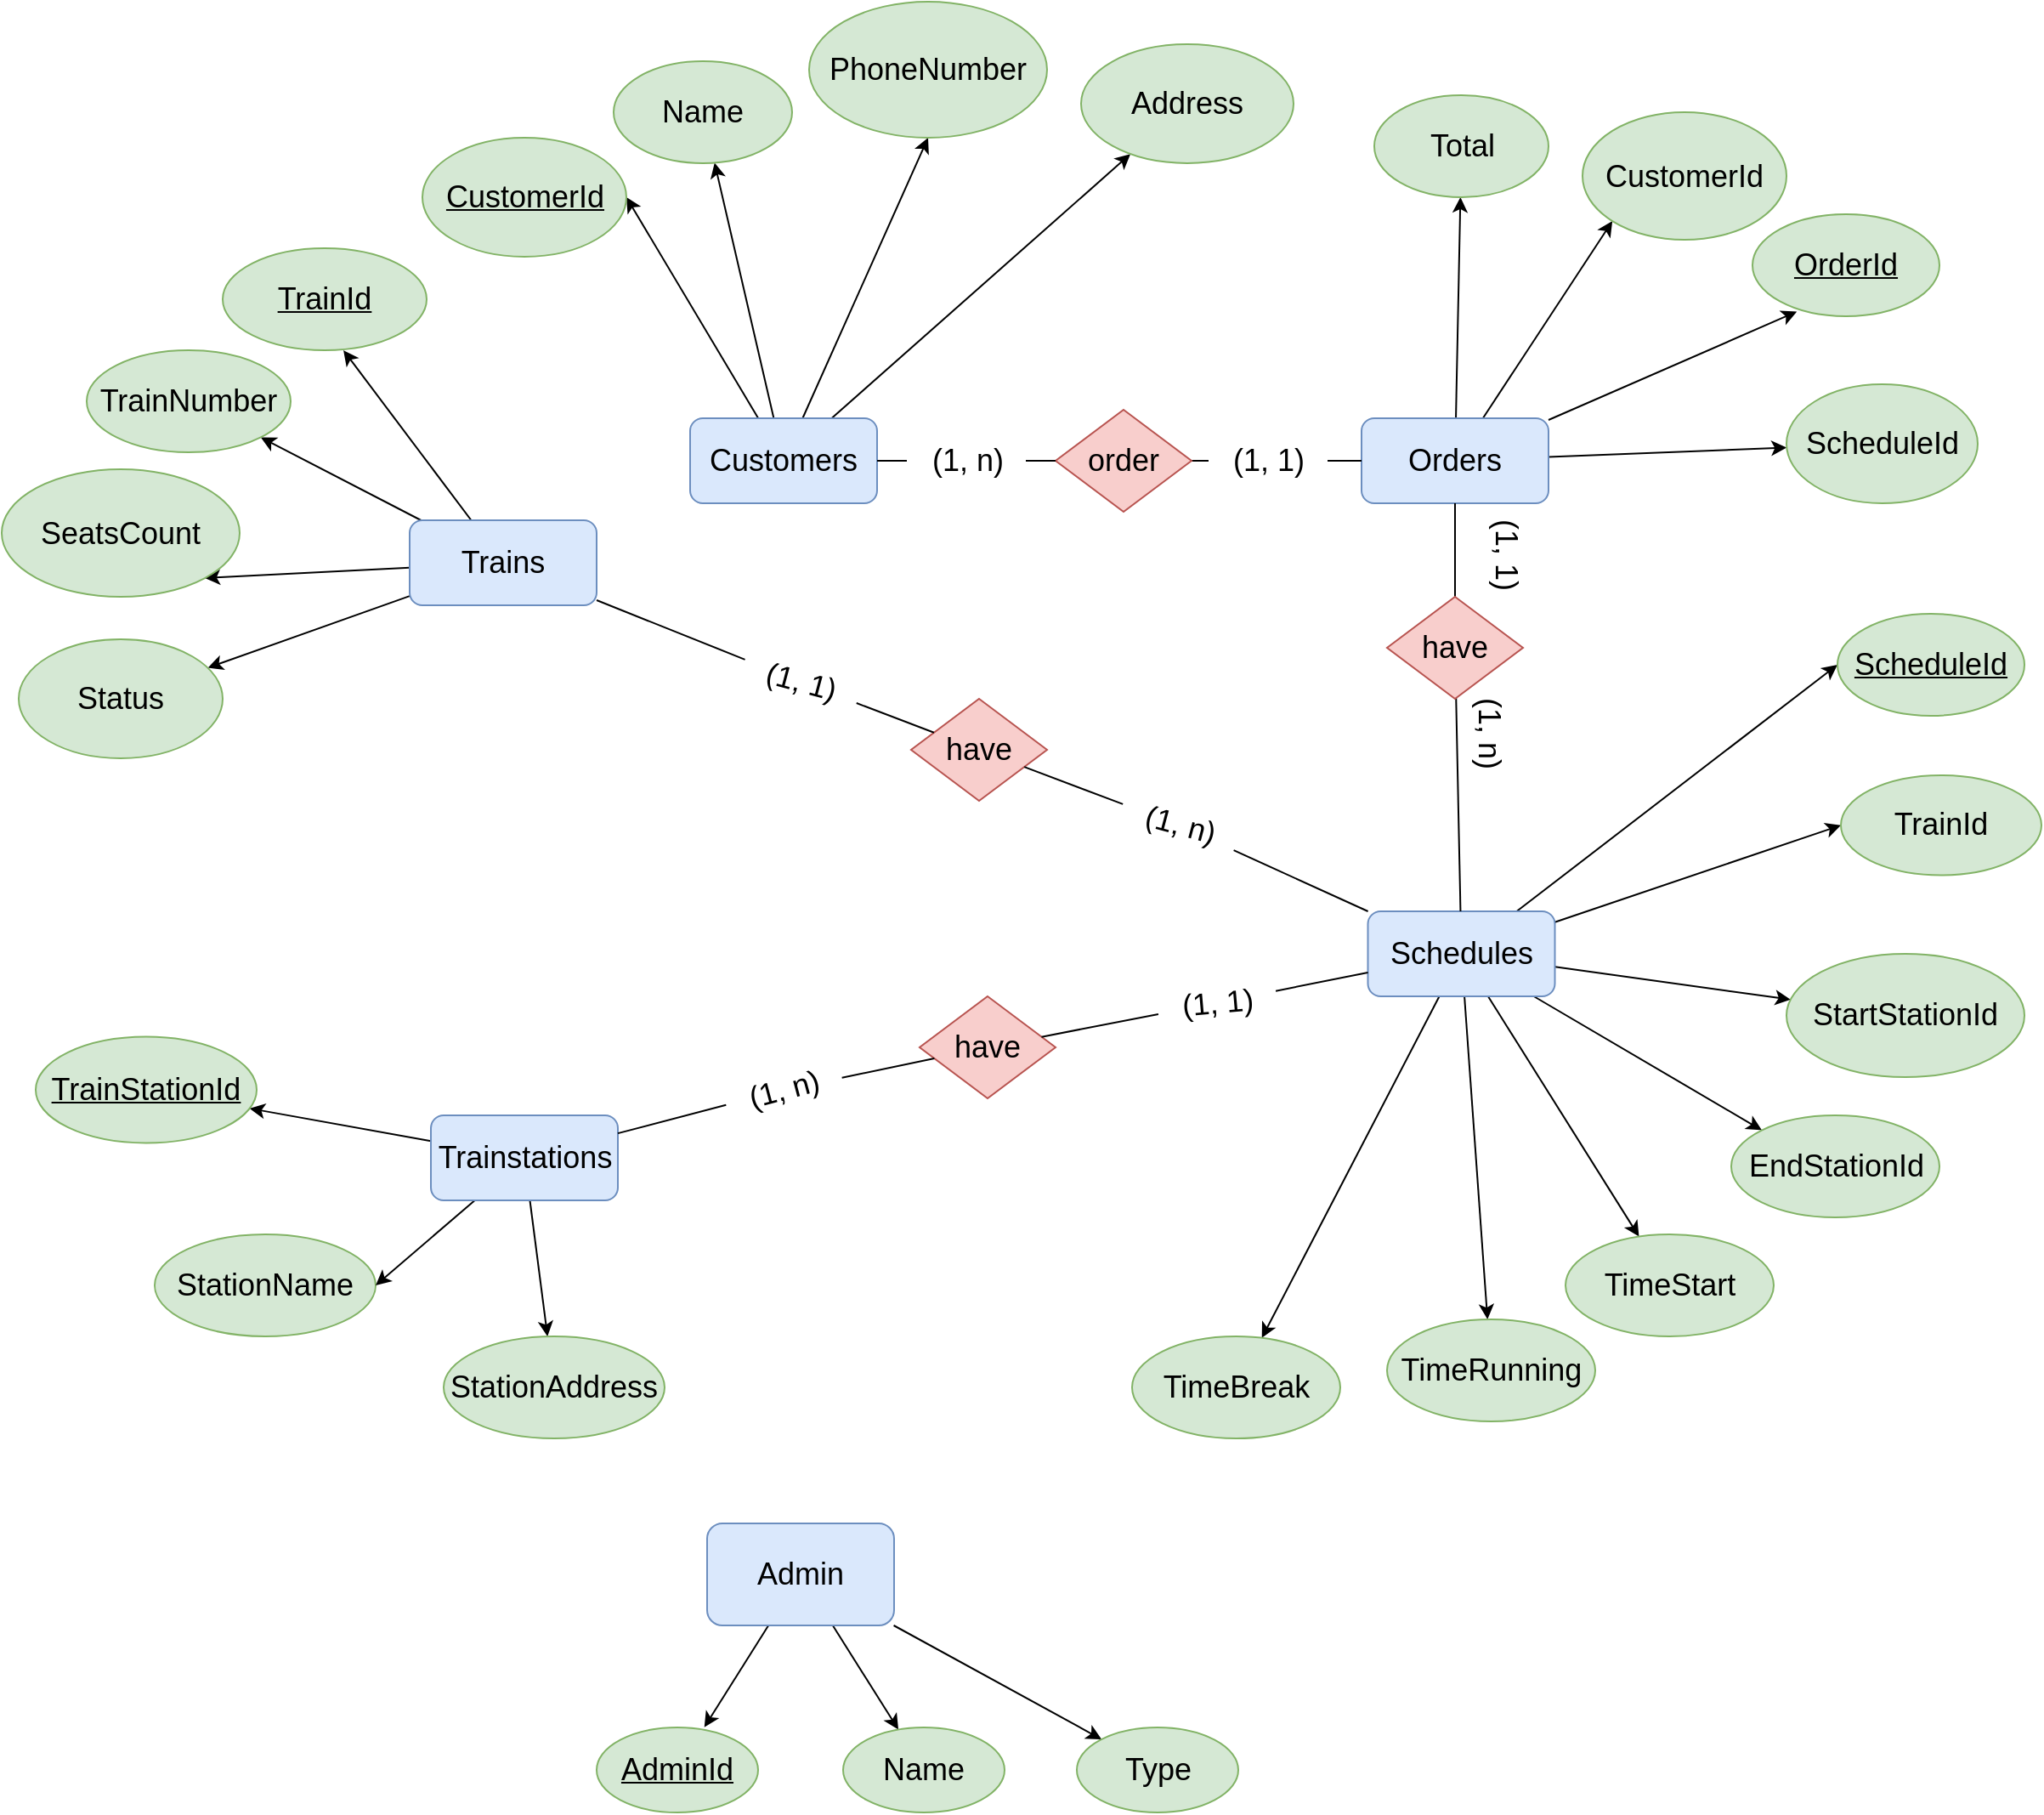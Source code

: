 <mxfile version="21.1.2" type="device" pages="2">
  <diagram id="XwWptWXLe8wIDdBPeyda" name="Mô hình dữ liệu mức khái niệm">
    <mxGraphModel dx="3677" dy="1133" grid="1" gridSize="10" guides="1" tooltips="1" connect="1" arrows="1" fold="1" page="1" pageScale="1" pageWidth="827" pageHeight="1169" math="0" shadow="0">
      <root>
        <mxCell id="0" />
        <mxCell id="1" parent="0" />
        <mxCell id="nHfgfrFKaURHTeLKIvPK-83" style="rounded=0;orthogonalLoop=1;jettySize=auto;html=1;entryX=0;entryY=0.5;entryDx=0;entryDy=0;fontSize=18;" parent="1" source="nHfgfrFKaURHTeLKIvPK-23" target="nHfgfrFKaURHTeLKIvPK-25" edge="1">
          <mxGeometry relative="1" as="geometry" />
        </mxCell>
        <mxCell id="nHfgfrFKaURHTeLKIvPK-84" style="rounded=0;orthogonalLoop=1;jettySize=auto;html=1;entryX=0;entryY=0.5;entryDx=0;entryDy=0;fontSize=18;" parent="1" source="nHfgfrFKaURHTeLKIvPK-23" target="nHfgfrFKaURHTeLKIvPK-73" edge="1">
          <mxGeometry relative="1" as="geometry" />
        </mxCell>
        <mxCell id="1bLk6arYMfrNtA4qiUJK-17" style="rounded=0;orthogonalLoop=1;jettySize=auto;html=1;" parent="1" source="nHfgfrFKaURHTeLKIvPK-23" target="1bLk6arYMfrNtA4qiUJK-9" edge="1">
          <mxGeometry relative="1" as="geometry" />
        </mxCell>
        <mxCell id="1bLk6arYMfrNtA4qiUJK-18" style="rounded=0;orthogonalLoop=1;jettySize=auto;html=1;entryX=0;entryY=0;entryDx=0;entryDy=0;" parent="1" source="nHfgfrFKaURHTeLKIvPK-23" target="1bLk6arYMfrNtA4qiUJK-10" edge="1">
          <mxGeometry relative="1" as="geometry" />
        </mxCell>
        <mxCell id="1bLk6arYMfrNtA4qiUJK-19" style="rounded=0;orthogonalLoop=1;jettySize=auto;html=1;" parent="1" source="nHfgfrFKaURHTeLKIvPK-23" target="1bLk6arYMfrNtA4qiUJK-12" edge="1">
          <mxGeometry relative="1" as="geometry" />
        </mxCell>
        <mxCell id="1bLk6arYMfrNtA4qiUJK-20" style="rounded=0;orthogonalLoop=1;jettySize=auto;html=1;" parent="1" source="nHfgfrFKaURHTeLKIvPK-23" target="1bLk6arYMfrNtA4qiUJK-13" edge="1">
          <mxGeometry relative="1" as="geometry" />
        </mxCell>
        <mxCell id="1bLk6arYMfrNtA4qiUJK-21" style="rounded=0;orthogonalLoop=1;jettySize=auto;html=1;" parent="1" source="nHfgfrFKaURHTeLKIvPK-23" target="1bLk6arYMfrNtA4qiUJK-14" edge="1">
          <mxGeometry relative="1" as="geometry" />
        </mxCell>
        <mxCell id="nHfgfrFKaURHTeLKIvPK-23" value="Schedules" style="rounded=1;whiteSpace=wrap;html=1;fontSize=18;fillColor=#dae8fc;strokeColor=#6c8ebf;" parent="1" vertex="1">
          <mxGeometry x="-786.25" y="560" width="110" height="50" as="geometry" />
        </mxCell>
        <mxCell id="nHfgfrFKaURHTeLKIvPK-25" value="ScheduleId" style="ellipse;whiteSpace=wrap;html=1;rounded=1;fontSize=18;fontStyle=4;fillColor=#d5e8d4;strokeColor=#82b366;" parent="1" vertex="1">
          <mxGeometry x="-510" y="385" width="110" height="60" as="geometry" />
        </mxCell>
        <mxCell id="nHfgfrFKaURHTeLKIvPK-60" style="rounded=0;orthogonalLoop=1;jettySize=auto;html=1;entryX=0.592;entryY=1;entryDx=0;entryDy=0;entryPerimeter=0;fontSize=18;" parent="1" source="nHfgfrFKaURHTeLKIvPK-33" target="nHfgfrFKaURHTeLKIvPK-35" edge="1">
          <mxGeometry relative="1" as="geometry" />
        </mxCell>
        <mxCell id="nHfgfrFKaURHTeLKIvPK-61" value="" style="rounded=0;orthogonalLoop=1;jettySize=auto;html=1;fontSize=18;" parent="1" source="nHfgfrFKaURHTeLKIvPK-33" target="nHfgfrFKaURHTeLKIvPK-37" edge="1">
          <mxGeometry relative="1" as="geometry" />
        </mxCell>
        <mxCell id="nHfgfrFKaURHTeLKIvPK-62" style="rounded=0;orthogonalLoop=1;jettySize=auto;html=1;entryX=1;entryY=1;entryDx=0;entryDy=0;fontSize=18;" parent="1" source="nHfgfrFKaURHTeLKIvPK-33" target="nHfgfrFKaURHTeLKIvPK-34" edge="1">
          <mxGeometry relative="1" as="geometry" />
        </mxCell>
        <mxCell id="nHfgfrFKaURHTeLKIvPK-63" style="rounded=0;orthogonalLoop=1;jettySize=auto;html=1;entryX=1;entryY=1;entryDx=0;entryDy=0;fontSize=18;" parent="1" source="nHfgfrFKaURHTeLKIvPK-33" target="nHfgfrFKaURHTeLKIvPK-36" edge="1">
          <mxGeometry relative="1" as="geometry" />
        </mxCell>
        <mxCell id="nHfgfrFKaURHTeLKIvPK-33" value="Trains" style="rounded=1;whiteSpace=wrap;html=1;fontSize=18;fillColor=#dae8fc;strokeColor=#6c8ebf;" parent="1" vertex="1">
          <mxGeometry x="-1350" y="330" width="110" height="50" as="geometry" />
        </mxCell>
        <mxCell id="nHfgfrFKaURHTeLKIvPK-34" value="TrainNumber" style="ellipse;whiteSpace=wrap;html=1;fontSize=18;fillColor=#d5e8d4;strokeColor=#82b366;" parent="1" vertex="1">
          <mxGeometry x="-1540" y="230" width="120" height="60" as="geometry" />
        </mxCell>
        <mxCell id="nHfgfrFKaURHTeLKIvPK-35" value="&lt;u style=&quot;font-size: 18px;&quot;&gt;TrainId&lt;/u&gt;" style="ellipse;whiteSpace=wrap;html=1;fontSize=18;fillColor=#d5e8d4;strokeColor=#82b366;" parent="1" vertex="1">
          <mxGeometry x="-1460" y="170" width="120" height="60" as="geometry" />
        </mxCell>
        <mxCell id="nHfgfrFKaURHTeLKIvPK-36" value="SeatsCount" style="ellipse;whiteSpace=wrap;html=1;fontSize=18;fillColor=#d5e8d4;strokeColor=#82b366;" parent="1" vertex="1">
          <mxGeometry x="-1590" y="300" width="140" height="75" as="geometry" />
        </mxCell>
        <mxCell id="nHfgfrFKaURHTeLKIvPK-37" value="Status" style="ellipse;whiteSpace=wrap;html=1;fontSize=18;fillColor=#d5e8d4;strokeColor=#82b366;" parent="1" vertex="1">
          <mxGeometry x="-1580" y="400" width="120" height="70" as="geometry" />
        </mxCell>
        <mxCell id="nHfgfrFKaURHTeLKIvPK-54" value="StationName" style="ellipse;whiteSpace=wrap;html=1;fontSize=18;fillColor=#d5e8d4;strokeColor=#82b366;" parent="1" vertex="1">
          <mxGeometry x="-1500" y="750" width="130" height="60" as="geometry" />
        </mxCell>
        <mxCell id="nHfgfrFKaURHTeLKIvPK-65" style="rounded=0;orthogonalLoop=1;jettySize=auto;html=1;fontSize=18;" parent="1" source="nHfgfrFKaURHTeLKIvPK-56" target="nHfgfrFKaURHTeLKIvPK-57" edge="1">
          <mxGeometry relative="1" as="geometry" />
        </mxCell>
        <mxCell id="nHfgfrFKaURHTeLKIvPK-66" style="rounded=0;orthogonalLoop=1;jettySize=auto;html=1;entryX=1;entryY=0.5;entryDx=0;entryDy=0;fontSize=18;" parent="1" source="nHfgfrFKaURHTeLKIvPK-56" target="nHfgfrFKaURHTeLKIvPK-54" edge="1">
          <mxGeometry relative="1" as="geometry" />
        </mxCell>
        <mxCell id="nHfgfrFKaURHTeLKIvPK-68" style="rounded=0;orthogonalLoop=1;jettySize=auto;html=1;fontSize=18;" parent="1" source="nHfgfrFKaURHTeLKIvPK-56" target="1bLk6arYMfrNtA4qiUJK-11" edge="1">
          <mxGeometry relative="1" as="geometry">
            <mxPoint x="-1342.5" y="903.75" as="targetPoint" />
          </mxGeometry>
        </mxCell>
        <mxCell id="nHfgfrFKaURHTeLKIvPK-56" value="Trainstations" style="rounded=1;whiteSpace=wrap;html=1;fontSize=18;fillColor=#dae8fc;strokeColor=#6c8ebf;" parent="1" vertex="1">
          <mxGeometry x="-1337.5" y="680" width="110" height="50" as="geometry" />
        </mxCell>
        <mxCell id="nHfgfrFKaURHTeLKIvPK-57" value="TrainStationId" style="ellipse;whiteSpace=wrap;html=1;fontStyle=4;fontSize=18;fillColor=#d5e8d4;strokeColor=#82b366;" parent="1" vertex="1">
          <mxGeometry x="-1570" y="633.75" width="130" height="62.5" as="geometry" />
        </mxCell>
        <mxCell id="nHfgfrFKaURHTeLKIvPK-92" style="rounded=0;orthogonalLoop=1;jettySize=auto;html=1;entryX=1;entryY=0.5;entryDx=0;entryDy=0;fontSize=18;" parent="1" source="nHfgfrFKaURHTeLKIvPK-70" target="nHfgfrFKaURHTeLKIvPK-88" edge="1">
          <mxGeometry relative="1" as="geometry" />
        </mxCell>
        <mxCell id="nHfgfrFKaURHTeLKIvPK-93" style="rounded=0;orthogonalLoop=1;jettySize=auto;html=1;fontSize=18;" parent="1" source="nHfgfrFKaURHTeLKIvPK-70" target="nHfgfrFKaURHTeLKIvPK-89" edge="1">
          <mxGeometry relative="1" as="geometry" />
        </mxCell>
        <mxCell id="nHfgfrFKaURHTeLKIvPK-94" style="rounded=0;orthogonalLoop=1;jettySize=auto;html=1;entryX=0.5;entryY=1;entryDx=0;entryDy=0;fontSize=18;" parent="1" source="nHfgfrFKaURHTeLKIvPK-70" target="nHfgfrFKaURHTeLKIvPK-90" edge="1">
          <mxGeometry relative="1" as="geometry" />
        </mxCell>
        <mxCell id="nHfgfrFKaURHTeLKIvPK-95" style="rounded=0;orthogonalLoop=1;jettySize=auto;html=1;fontSize=18;" parent="1" source="nHfgfrFKaURHTeLKIvPK-70" target="nHfgfrFKaURHTeLKIvPK-91" edge="1">
          <mxGeometry relative="1" as="geometry" />
        </mxCell>
        <mxCell id="nHfgfrFKaURHTeLKIvPK-70" value="Customers" style="rounded=1;whiteSpace=wrap;html=1;fontSize=18;fillColor=#dae8fc;strokeColor=#6c8ebf;" parent="1" vertex="1">
          <mxGeometry x="-1185" y="270" width="110" height="50" as="geometry" />
        </mxCell>
        <mxCell id="nHfgfrFKaURHTeLKIvPK-99" style="rounded=0;orthogonalLoop=1;jettySize=auto;html=1;fontSize=18;" parent="1" source="nHfgfrFKaURHTeLKIvPK-71" target="nHfgfrFKaURHTeLKIvPK-98" edge="1">
          <mxGeometry relative="1" as="geometry" />
        </mxCell>
        <mxCell id="nHfgfrFKaURHTeLKIvPK-100" style="rounded=0;orthogonalLoop=1;jettySize=auto;html=1;entryX=0;entryY=1;entryDx=0;entryDy=0;fontSize=18;" parent="1" source="nHfgfrFKaURHTeLKIvPK-71" target="nHfgfrFKaURHTeLKIvPK-97" edge="1">
          <mxGeometry relative="1" as="geometry" />
        </mxCell>
        <mxCell id="nHfgfrFKaURHTeLKIvPK-101" style="rounded=0;orthogonalLoop=1;jettySize=auto;html=1;entryX=0.237;entryY=0.955;entryDx=0;entryDy=0;entryPerimeter=0;fontSize=18;" parent="1" source="nHfgfrFKaURHTeLKIvPK-71" target="nHfgfrFKaURHTeLKIvPK-96" edge="1">
          <mxGeometry relative="1" as="geometry" />
        </mxCell>
        <mxCell id="nHfgfrFKaURHTeLKIvPK-150" style="rounded=0;orthogonalLoop=1;jettySize=auto;html=1;fontSize=18;" parent="1" source="nHfgfrFKaURHTeLKIvPK-71" target="nHfgfrFKaURHTeLKIvPK-149" edge="1">
          <mxGeometry relative="1" as="geometry" />
        </mxCell>
        <mxCell id="nHfgfrFKaURHTeLKIvPK-71" value="Orders" style="rounded=1;whiteSpace=wrap;html=1;fontSize=18;fillColor=#dae8fc;strokeColor=#6c8ebf;" parent="1" vertex="1">
          <mxGeometry x="-790" y="270" width="110" height="50" as="geometry" />
        </mxCell>
        <mxCell id="nHfgfrFKaURHTeLKIvPK-80" style="rounded=0;orthogonalLoop=1;jettySize=auto;html=1;entryX=0.667;entryY=-0.002;entryDx=0;entryDy=0;entryPerimeter=0;fontSize=18;" parent="1" source="nHfgfrFKaURHTeLKIvPK-72" target="nHfgfrFKaURHTeLKIvPK-76" edge="1">
          <mxGeometry relative="1" as="geometry" />
        </mxCell>
        <mxCell id="nHfgfrFKaURHTeLKIvPK-81" style="rounded=0;orthogonalLoop=1;jettySize=auto;html=1;fontSize=18;" parent="1" source="nHfgfrFKaURHTeLKIvPK-72" target="nHfgfrFKaURHTeLKIvPK-77" edge="1">
          <mxGeometry relative="1" as="geometry" />
        </mxCell>
        <mxCell id="nHfgfrFKaURHTeLKIvPK-153" style="rounded=0;orthogonalLoop=1;jettySize=auto;html=1;fontSize=18;" parent="1" source="nHfgfrFKaURHTeLKIvPK-72" target="nHfgfrFKaURHTeLKIvPK-78" edge="1">
          <mxGeometry relative="1" as="geometry" />
        </mxCell>
        <mxCell id="nHfgfrFKaURHTeLKIvPK-72" value="Admin" style="rounded=1;whiteSpace=wrap;html=1;fontSize=18;fillColor=#dae8fc;strokeColor=#6c8ebf;" parent="1" vertex="1">
          <mxGeometry x="-1175" y="920" width="110" height="60" as="geometry" />
        </mxCell>
        <mxCell id="nHfgfrFKaURHTeLKIvPK-73" value="TrainId" style="ellipse;whiteSpace=wrap;html=1;rounded=1;fontSize=18;fillColor=#d5e8d4;strokeColor=#82b366;" parent="1" vertex="1">
          <mxGeometry x="-508" y="480" width="118" height="58.75" as="geometry" />
        </mxCell>
        <mxCell id="nHfgfrFKaURHTeLKIvPK-76" value="&lt;u style=&quot;font-size: 18px;&quot;&gt;AdminId&lt;/u&gt;" style="ellipse;whiteSpace=wrap;html=1;rounded=1;fontSize=18;fillColor=#d5e8d4;strokeColor=#82b366;" parent="1" vertex="1">
          <mxGeometry x="-1240" y="1040" width="95" height="50" as="geometry" />
        </mxCell>
        <mxCell id="nHfgfrFKaURHTeLKIvPK-77" value="Name" style="ellipse;whiteSpace=wrap;html=1;rounded=1;fontSize=18;fillColor=#d5e8d4;strokeColor=#82b366;" parent="1" vertex="1">
          <mxGeometry x="-1095" y="1040" width="95" height="50" as="geometry" />
        </mxCell>
        <mxCell id="nHfgfrFKaURHTeLKIvPK-78" value="Type" style="ellipse;whiteSpace=wrap;html=1;rounded=1;fontSize=18;fillColor=#d5e8d4;strokeColor=#82b366;" parent="1" vertex="1">
          <mxGeometry x="-957.5" y="1040" width="95" height="50" as="geometry" />
        </mxCell>
        <mxCell id="nHfgfrFKaURHTeLKIvPK-88" value="&lt;u style=&quot;font-size: 18px;&quot;&gt;CustomerId&lt;/u&gt;" style="ellipse;whiteSpace=wrap;html=1;fontSize=18;fillColor=#d5e8d4;strokeColor=#82b366;" parent="1" vertex="1">
          <mxGeometry x="-1342.5" y="105" width="120" height="70" as="geometry" />
        </mxCell>
        <mxCell id="nHfgfrFKaURHTeLKIvPK-89" value="Name" style="ellipse;whiteSpace=wrap;html=1;rounded=1;fontSize=18;fillColor=#d5e8d4;strokeColor=#82b366;" parent="1" vertex="1">
          <mxGeometry x="-1230" y="60" width="105" height="60" as="geometry" />
        </mxCell>
        <mxCell id="nHfgfrFKaURHTeLKIvPK-90" value="PhoneNumber" style="ellipse;whiteSpace=wrap;html=1;rounded=1;fontSize=18;fillColor=#d5e8d4;strokeColor=#82b366;" parent="1" vertex="1">
          <mxGeometry x="-1115" y="25" width="140" height="80" as="geometry" />
        </mxCell>
        <mxCell id="nHfgfrFKaURHTeLKIvPK-91" value="Address" style="ellipse;whiteSpace=wrap;html=1;rounded=1;fontSize=18;fillColor=#d5e8d4;strokeColor=#82b366;" parent="1" vertex="1">
          <mxGeometry x="-955" y="50" width="125" height="70" as="geometry" />
        </mxCell>
        <mxCell id="nHfgfrFKaURHTeLKIvPK-96" value="&lt;u&gt;OrderId&lt;/u&gt;" style="ellipse;whiteSpace=wrap;html=1;fontSize=18;fillColor=#d5e8d4;strokeColor=#82b366;" parent="1" vertex="1">
          <mxGeometry x="-560" y="150" width="110" height="60" as="geometry" />
        </mxCell>
        <mxCell id="nHfgfrFKaURHTeLKIvPK-97" value="CustomerId" style="ellipse;whiteSpace=wrap;html=1;rounded=1;fontSize=18;fillColor=#d5e8d4;strokeColor=#82b366;" parent="1" vertex="1">
          <mxGeometry x="-660" y="90" width="120" height="75" as="geometry" />
        </mxCell>
        <mxCell id="nHfgfrFKaURHTeLKIvPK-98" value="Total" style="ellipse;whiteSpace=wrap;html=1;rounded=1;fontSize=18;fillColor=#d5e8d4;strokeColor=#82b366;" parent="1" vertex="1">
          <mxGeometry x="-782.5" y="80" width="102.5" height="60" as="geometry" />
        </mxCell>
        <mxCell id="nHfgfrFKaURHTeLKIvPK-120" value="have" style="rhombus;whiteSpace=wrap;html=1;fontSize=18;fillColor=#f8cecc;strokeColor=#b85450;" parent="1" vertex="1">
          <mxGeometry x="-1055" y="435" width="80" height="60" as="geometry" />
        </mxCell>
        <mxCell id="nHfgfrFKaURHTeLKIvPK-121" value="" style="endArrow=none;html=1;rounded=0;fontSize=18;" parent="1" source="nHfgfrFKaURHTeLKIvPK-132" target="nHfgfrFKaURHTeLKIvPK-33" edge="1">
          <mxGeometry width="50" height="50" relative="1" as="geometry">
            <mxPoint x="-1200" y="480" as="sourcePoint" />
            <mxPoint x="-1150" y="430" as="targetPoint" />
          </mxGeometry>
        </mxCell>
        <mxCell id="nHfgfrFKaURHTeLKIvPK-123" value="" style="endArrow=none;html=1;rounded=0;fontSize=18;" parent="1" source="nHfgfrFKaURHTeLKIvPK-135" target="nHfgfrFKaURHTeLKIvPK-120" edge="1">
          <mxGeometry width="50" height="50" relative="1" as="geometry">
            <mxPoint x="-855" y="470" as="sourcePoint" />
            <mxPoint x="-1010" y="441" as="targetPoint" />
          </mxGeometry>
        </mxCell>
        <mxCell id="nHfgfrFKaURHTeLKIvPK-124" value="have" style="rhombus;whiteSpace=wrap;html=1;fontSize=18;fillColor=#f8cecc;strokeColor=#b85450;" parent="1" vertex="1">
          <mxGeometry x="-1050" y="610" width="80" height="60" as="geometry" />
        </mxCell>
        <mxCell id="nHfgfrFKaURHTeLKIvPK-125" value="" style="endArrow=none;html=1;rounded=0;fontSize=18;" parent="1" source="nHfgfrFKaURHTeLKIvPK-134" target="nHfgfrFKaURHTeLKIvPK-56" edge="1">
          <mxGeometry width="50" height="50" relative="1" as="geometry">
            <mxPoint x="-1024" y="689" as="sourcePoint" />
            <mxPoint x="-1181" y="650" as="targetPoint" />
          </mxGeometry>
        </mxCell>
        <mxCell id="nHfgfrFKaURHTeLKIvPK-126" value="" style="endArrow=none;html=1;rounded=0;fontSize=18;" parent="1" source="nHfgfrFKaURHTeLKIvPK-136" target="nHfgfrFKaURHTeLKIvPK-23" edge="1">
          <mxGeometry width="50" height="50" relative="1" as="geometry">
            <mxPoint x="-1033" y="468" as="sourcePoint" />
            <mxPoint x="-1190" y="429" as="targetPoint" />
          </mxGeometry>
        </mxCell>
        <mxCell id="nHfgfrFKaURHTeLKIvPK-137" value="" style="endArrow=none;html=1;rounded=0;fontSize=18;" parent="1" source="nHfgfrFKaURHTeLKIvPK-124" target="nHfgfrFKaURHTeLKIvPK-136" edge="1">
          <mxGeometry width="50" height="50" relative="1" as="geometry">
            <mxPoint x="-995" y="580" as="sourcePoint" />
            <mxPoint x="-790" y="528" as="targetPoint" />
          </mxGeometry>
        </mxCell>
        <mxCell id="nHfgfrFKaURHTeLKIvPK-136" value="(1, 1)" style="text;html=1;resizable=0;autosize=1;align=center;verticalAlign=middle;points=[];fillColor=none;strokeColor=none;rounded=0;fontSize=18;rotation=-5;" parent="1" vertex="1">
          <mxGeometry x="-910" y="593.75" width="70" height="40" as="geometry" />
        </mxCell>
        <mxCell id="nHfgfrFKaURHTeLKIvPK-138" value="" style="endArrow=none;html=1;rounded=0;fontSize=18;" parent="1" source="nHfgfrFKaURHTeLKIvPK-23" target="nHfgfrFKaURHTeLKIvPK-135" edge="1">
          <mxGeometry width="50" height="50" relative="1" as="geometry">
            <mxPoint x="-790" y="503" as="sourcePoint" />
            <mxPoint x="-991" y="461" as="targetPoint" />
          </mxGeometry>
        </mxCell>
        <mxCell id="nHfgfrFKaURHTeLKIvPK-135" value="(1, n)" style="text;html=1;resizable=0;autosize=1;align=center;verticalAlign=middle;points=[];fillColor=none;strokeColor=none;rounded=0;fontSize=18;rotation=15;" parent="1" vertex="1">
          <mxGeometry x="-932.5" y="489.38" width="70" height="40" as="geometry" />
        </mxCell>
        <mxCell id="nHfgfrFKaURHTeLKIvPK-139" value="" style="endArrow=none;html=1;rounded=0;fontSize=18;" parent="1" source="nHfgfrFKaURHTeLKIvPK-120" target="nHfgfrFKaURHTeLKIvPK-132" edge="1">
          <mxGeometry width="50" height="50" relative="1" as="geometry">
            <mxPoint x="-1053" y="448" as="sourcePoint" />
            <mxPoint x="-1210" y="409" as="targetPoint" />
          </mxGeometry>
        </mxCell>
        <mxCell id="nHfgfrFKaURHTeLKIvPK-132" value="(1, 1)" style="text;html=1;resizable=0;autosize=1;align=center;verticalAlign=middle;points=[];fillColor=none;strokeColor=none;rounded=0;fontSize=18;rotation=15;" parent="1" vertex="1">
          <mxGeometry x="-1155" y="405" width="70" height="40" as="geometry" />
        </mxCell>
        <mxCell id="nHfgfrFKaURHTeLKIvPK-140" value="" style="endArrow=none;html=1;rounded=0;fontSize=18;" parent="1" source="nHfgfrFKaURHTeLKIvPK-124" target="nHfgfrFKaURHTeLKIvPK-134" edge="1">
          <mxGeometry width="50" height="50" relative="1" as="geometry">
            <mxPoint x="-1055" y="595" as="sourcePoint" />
            <mxPoint x="-1210" y="632" as="targetPoint" />
          </mxGeometry>
        </mxCell>
        <mxCell id="nHfgfrFKaURHTeLKIvPK-134" value="(1, n)" style="text;html=1;resizable=0;autosize=1;align=center;verticalAlign=middle;points=[];fillColor=none;strokeColor=none;rounded=0;fontSize=18;rotation=-15;" parent="1" vertex="1">
          <mxGeometry x="-1165" y="645" width="70" height="40" as="geometry" />
        </mxCell>
        <mxCell id="nHfgfrFKaURHTeLKIvPK-148" value="" style="endArrow=none;html=1;rounded=0;fontSize=18;" parent="1" source="nHfgfrFKaURHTeLKIvPK-159" target="nHfgfrFKaURHTeLKIvPK-70" edge="1">
          <mxGeometry width="50" height="50" relative="1" as="geometry">
            <mxPoint x="-750" y="490" as="sourcePoint" />
            <mxPoint x="-700" y="440" as="targetPoint" />
          </mxGeometry>
        </mxCell>
        <mxCell id="nHfgfrFKaURHTeLKIvPK-149" value="ScheduleId" style="ellipse;whiteSpace=wrap;html=1;rounded=1;fontSize=18;fillColor=#d5e8d4;strokeColor=#82b366;" parent="1" vertex="1">
          <mxGeometry x="-540" y="250" width="112.5" height="70" as="geometry" />
        </mxCell>
        <mxCell id="nHfgfrFKaURHTeLKIvPK-152" value="" style="endArrow=none;html=1;rounded=0;fontSize=18;" parent="1" source="nHfgfrFKaURHTeLKIvPK-161" target="nHfgfrFKaURHTeLKIvPK-151" edge="1">
          <mxGeometry width="50" height="50" relative="1" as="geometry">
            <mxPoint x="-790" y="295" as="sourcePoint" />
            <mxPoint x="-970" y="295" as="targetPoint" />
          </mxGeometry>
        </mxCell>
        <mxCell id="nHfgfrFKaURHTeLKIvPK-151" value="order" style="rhombus;whiteSpace=wrap;html=1;fontSize=18;fillColor=#f8cecc;strokeColor=#b85450;" parent="1" vertex="1">
          <mxGeometry x="-970" y="265" width="80" height="60" as="geometry" />
        </mxCell>
        <mxCell id="nHfgfrFKaURHTeLKIvPK-160" value="" style="endArrow=none;html=1;rounded=0;fontSize=18;" parent="1" source="nHfgfrFKaURHTeLKIvPK-151" target="nHfgfrFKaURHTeLKIvPK-159" edge="1">
          <mxGeometry width="50" height="50" relative="1" as="geometry">
            <mxPoint x="-970" y="295" as="sourcePoint" />
            <mxPoint x="-1075" y="295" as="targetPoint" />
          </mxGeometry>
        </mxCell>
        <mxCell id="nHfgfrFKaURHTeLKIvPK-159" value="(1, n)" style="text;html=1;resizable=0;autosize=1;align=center;verticalAlign=middle;points=[];fillColor=none;strokeColor=none;rounded=0;fontSize=18;rotation=0;" parent="1" vertex="1">
          <mxGeometry x="-1057.5" y="275" width="70" height="40" as="geometry" />
        </mxCell>
        <mxCell id="nHfgfrFKaURHTeLKIvPK-162" value="" style="endArrow=none;html=1;rounded=0;fontSize=18;" parent="1" source="nHfgfrFKaURHTeLKIvPK-71" target="nHfgfrFKaURHTeLKIvPK-161" edge="1">
          <mxGeometry width="50" height="50" relative="1" as="geometry">
            <mxPoint x="-790" y="295" as="sourcePoint" />
            <mxPoint x="-890" y="295" as="targetPoint" />
          </mxGeometry>
        </mxCell>
        <mxCell id="nHfgfrFKaURHTeLKIvPK-161" value="(1, 1)" style="text;html=1;resizable=0;autosize=1;align=center;verticalAlign=middle;points=[];fillColor=none;strokeColor=none;rounded=0;fontSize=18;rotation=0;" parent="1" vertex="1">
          <mxGeometry x="-880" y="275" width="70" height="40" as="geometry" />
        </mxCell>
        <mxCell id="nHfgfrFKaURHTeLKIvPK-163" value="" style="endArrow=none;html=1;rounded=0;fontSize=18;" parent="1" source="nHfgfrFKaURHTeLKIvPK-165" target="nHfgfrFKaURHTeLKIvPK-71" edge="1">
          <mxGeometry width="50" height="50" relative="1" as="geometry">
            <mxPoint x="-910" y="460" as="sourcePoint" />
            <mxPoint x="-860" y="410" as="targetPoint" />
          </mxGeometry>
        </mxCell>
        <mxCell id="nHfgfrFKaURHTeLKIvPK-166" value="" style="endArrow=none;html=1;rounded=0;fontSize=18;" parent="1" source="nHfgfrFKaURHTeLKIvPK-23" target="nHfgfrFKaURHTeLKIvPK-165" edge="1">
          <mxGeometry width="50" height="50" relative="1" as="geometry">
            <mxPoint x="-735" y="489" as="sourcePoint" />
            <mxPoint x="-735" y="320" as="targetPoint" />
          </mxGeometry>
        </mxCell>
        <mxCell id="nHfgfrFKaURHTeLKIvPK-165" value="have" style="rhombus;whiteSpace=wrap;html=1;fontSize=18;fillColor=#f8cecc;strokeColor=#b85450;" parent="1" vertex="1">
          <mxGeometry x="-775" y="375" width="80" height="60" as="geometry" />
        </mxCell>
        <mxCell id="1bLk6arYMfrNtA4qiUJK-2" value="(1, 1)" style="text;html=1;resizable=0;autosize=1;align=center;verticalAlign=middle;points=[];fillColor=none;strokeColor=none;rounded=0;fontSize=18;rotation=90;" parent="1" vertex="1">
          <mxGeometry x="-740" y="330" width="70" height="40" as="geometry" />
        </mxCell>
        <mxCell id="1bLk6arYMfrNtA4qiUJK-5" value="(1, n)" style="text;html=1;resizable=0;autosize=1;align=center;verticalAlign=middle;points=[];fillColor=none;strokeColor=none;rounded=0;fontSize=18;rotation=90;" parent="1" vertex="1">
          <mxGeometry x="-750" y="435" width="70" height="40" as="geometry" />
        </mxCell>
        <mxCell id="1bLk6arYMfrNtA4qiUJK-9" value="StartStationId" style="ellipse;whiteSpace=wrap;html=1;fontSize=18;fillColor=#d5e8d4;strokeColor=#82b366;" parent="1" vertex="1">
          <mxGeometry x="-540" y="585" width="140" height="72.5" as="geometry" />
        </mxCell>
        <mxCell id="1bLk6arYMfrNtA4qiUJK-10" value="EndStationId" style="ellipse;whiteSpace=wrap;html=1;fontSize=18;fillColor=#d5e8d4;strokeColor=#82b366;" parent="1" vertex="1">
          <mxGeometry x="-572.5" y="680" width="122.5" height="60" as="geometry" />
        </mxCell>
        <mxCell id="1bLk6arYMfrNtA4qiUJK-11" value="StationAddress" style="ellipse;whiteSpace=wrap;html=1;fontSize=18;fillColor=#d5e8d4;strokeColor=#82b366;" parent="1" vertex="1">
          <mxGeometry x="-1330" y="810" width="130" height="60" as="geometry" />
        </mxCell>
        <mxCell id="1bLk6arYMfrNtA4qiUJK-12" value="TimeStart" style="ellipse;whiteSpace=wrap;html=1;fontSize=18;fillColor=#d5e8d4;strokeColor=#82b366;" parent="1" vertex="1">
          <mxGeometry x="-670" y="750" width="122.5" height="60" as="geometry" />
        </mxCell>
        <mxCell id="1bLk6arYMfrNtA4qiUJK-13" value="TimeRunning" style="ellipse;whiteSpace=wrap;html=1;fontSize=18;fillColor=#d5e8d4;strokeColor=#82b366;" parent="1" vertex="1">
          <mxGeometry x="-775" y="800" width="122.5" height="60" as="geometry" />
        </mxCell>
        <mxCell id="1bLk6arYMfrNtA4qiUJK-14" value="TimeBreak" style="ellipse;whiteSpace=wrap;html=1;fontSize=18;fillColor=#d5e8d4;strokeColor=#82b366;" parent="1" vertex="1">
          <mxGeometry x="-925" y="810" width="122.5" height="60" as="geometry" />
        </mxCell>
      </root>
    </mxGraphModel>
  </diagram>
  <diagram id="IHad_BvacxWgwsx5U2UL" name="Mô hình dữ liệu mức luận lý">
    <mxGraphModel dx="1180" dy="661" grid="1" gridSize="10" guides="1" tooltips="1" connect="1" arrows="1" fold="1" page="1" pageScale="1" pageWidth="827" pageHeight="1169" math="0" shadow="0">
      <root>
        <mxCell id="0" />
        <mxCell id="1" parent="0" />
        <mxCell id="wZ0tqfzeFPVWjhQJVw7q-1" value="Admin" style="shape=table;startSize=30;container=1;collapsible=1;childLayout=tableLayout;fixedRows=1;rowLines=0;fontStyle=1;align=center;resizeLast=1;html=1;" vertex="1" parent="1">
          <mxGeometry x="40" y="930" width="180" height="120" as="geometry">
            <mxRectangle x="80" y="120" width="80" height="30" as="alternateBounds" />
          </mxGeometry>
        </mxCell>
        <mxCell id="wZ0tqfzeFPVWjhQJVw7q-2" value="" style="shape=tableRow;horizontal=0;startSize=0;swimlaneHead=0;swimlaneBody=0;fillColor=none;collapsible=0;dropTarget=0;points=[[0,0.5],[1,0.5]];portConstraint=eastwest;top=0;left=0;right=0;bottom=1;" vertex="1" parent="wZ0tqfzeFPVWjhQJVw7q-1">
          <mxGeometry y="30" width="180" height="30" as="geometry" />
        </mxCell>
        <mxCell id="wZ0tqfzeFPVWjhQJVw7q-3" value="PK" style="shape=partialRectangle;connectable=0;fillColor=none;top=0;left=0;bottom=0;right=0;fontStyle=1;overflow=hidden;whiteSpace=wrap;html=1;" vertex="1" parent="wZ0tqfzeFPVWjhQJVw7q-2">
          <mxGeometry width="30" height="30" as="geometry">
            <mxRectangle width="30" height="30" as="alternateBounds" />
          </mxGeometry>
        </mxCell>
        <mxCell id="wZ0tqfzeFPVWjhQJVw7q-4" value="AdminId" style="shape=partialRectangle;connectable=0;fillColor=none;top=0;left=0;bottom=0;right=0;align=left;spacingLeft=6;fontStyle=5;overflow=hidden;whiteSpace=wrap;html=1;" vertex="1" parent="wZ0tqfzeFPVWjhQJVw7q-2">
          <mxGeometry x="30" width="150" height="30" as="geometry">
            <mxRectangle width="150" height="30" as="alternateBounds" />
          </mxGeometry>
        </mxCell>
        <mxCell id="wZ0tqfzeFPVWjhQJVw7q-5" value="" style="shape=tableRow;horizontal=0;startSize=0;swimlaneHead=0;swimlaneBody=0;fillColor=none;collapsible=0;dropTarget=0;points=[[0,0.5],[1,0.5]];portConstraint=eastwest;top=0;left=0;right=0;bottom=0;" vertex="1" parent="wZ0tqfzeFPVWjhQJVw7q-1">
          <mxGeometry y="60" width="180" height="30" as="geometry" />
        </mxCell>
        <mxCell id="wZ0tqfzeFPVWjhQJVw7q-6" value="1" style="shape=partialRectangle;connectable=0;fillColor=none;top=0;left=0;bottom=0;right=0;editable=1;overflow=hidden;whiteSpace=wrap;html=1;" vertex="1" parent="wZ0tqfzeFPVWjhQJVw7q-5">
          <mxGeometry width="30" height="30" as="geometry">
            <mxRectangle width="30" height="30" as="alternateBounds" />
          </mxGeometry>
        </mxCell>
        <mxCell id="wZ0tqfzeFPVWjhQJVw7q-7" value="Name" style="shape=partialRectangle;connectable=0;fillColor=none;top=0;left=0;bottom=0;right=0;align=left;spacingLeft=6;overflow=hidden;whiteSpace=wrap;html=1;" vertex="1" parent="wZ0tqfzeFPVWjhQJVw7q-5">
          <mxGeometry x="30" width="150" height="30" as="geometry">
            <mxRectangle width="150" height="30" as="alternateBounds" />
          </mxGeometry>
        </mxCell>
        <mxCell id="wZ0tqfzeFPVWjhQJVw7q-8" value="" style="shape=tableRow;horizontal=0;startSize=0;swimlaneHead=0;swimlaneBody=0;fillColor=none;collapsible=0;dropTarget=0;points=[[0,0.5],[1,0.5]];portConstraint=eastwest;top=0;left=0;right=0;bottom=0;" vertex="1" parent="wZ0tqfzeFPVWjhQJVw7q-1">
          <mxGeometry y="90" width="180" height="30" as="geometry" />
        </mxCell>
        <mxCell id="wZ0tqfzeFPVWjhQJVw7q-9" value="2" style="shape=partialRectangle;connectable=0;fillColor=none;top=0;left=0;bottom=0;right=0;editable=1;overflow=hidden;whiteSpace=wrap;html=1;" vertex="1" parent="wZ0tqfzeFPVWjhQJVw7q-8">
          <mxGeometry width="30" height="30" as="geometry">
            <mxRectangle width="30" height="30" as="alternateBounds" />
          </mxGeometry>
        </mxCell>
        <mxCell id="wZ0tqfzeFPVWjhQJVw7q-10" value="Type" style="shape=partialRectangle;connectable=0;fillColor=none;top=0;left=0;bottom=0;right=0;align=left;spacingLeft=6;overflow=hidden;whiteSpace=wrap;html=1;" vertex="1" parent="wZ0tqfzeFPVWjhQJVw7q-8">
          <mxGeometry x="30" width="150" height="30" as="geometry">
            <mxRectangle width="150" height="30" as="alternateBounds" />
          </mxGeometry>
        </mxCell>
        <mxCell id="69Zv5Q8HwpBK112wpRrM-1" value="TrainStations" style="shape=table;startSize=30;container=1;collapsible=1;childLayout=tableLayout;fixedRows=1;rowLines=0;fontStyle=1;align=center;resizeLast=1;html=1;" vertex="1" parent="1">
          <mxGeometry x="40" y="720" width="180" height="120" as="geometry" />
        </mxCell>
        <mxCell id="69Zv5Q8HwpBK112wpRrM-2" value="" style="shape=tableRow;horizontal=0;startSize=0;swimlaneHead=0;swimlaneBody=0;fillColor=none;collapsible=0;dropTarget=0;points=[[0,0.5],[1,0.5]];portConstraint=eastwest;top=0;left=0;right=0;bottom=1;" vertex="1" parent="69Zv5Q8HwpBK112wpRrM-1">
          <mxGeometry y="30" width="180" height="30" as="geometry" />
        </mxCell>
        <mxCell id="69Zv5Q8HwpBK112wpRrM-3" value="PK" style="shape=partialRectangle;connectable=0;fillColor=none;top=0;left=0;bottom=0;right=0;fontStyle=1;overflow=hidden;whiteSpace=wrap;html=1;" vertex="1" parent="69Zv5Q8HwpBK112wpRrM-2">
          <mxGeometry width="30" height="30" as="geometry">
            <mxRectangle width="30" height="30" as="alternateBounds" />
          </mxGeometry>
        </mxCell>
        <mxCell id="69Zv5Q8HwpBK112wpRrM-4" value="TrainStationId" style="shape=partialRectangle;connectable=0;fillColor=none;top=0;left=0;bottom=0;right=0;align=left;spacingLeft=6;fontStyle=5;overflow=hidden;whiteSpace=wrap;html=1;" vertex="1" parent="69Zv5Q8HwpBK112wpRrM-2">
          <mxGeometry x="30" width="150" height="30" as="geometry">
            <mxRectangle width="150" height="30" as="alternateBounds" />
          </mxGeometry>
        </mxCell>
        <mxCell id="69Zv5Q8HwpBK112wpRrM-5" value="" style="shape=tableRow;horizontal=0;startSize=0;swimlaneHead=0;swimlaneBody=0;fillColor=none;collapsible=0;dropTarget=0;points=[[0,0.5],[1,0.5]];portConstraint=eastwest;top=0;left=0;right=0;bottom=0;" vertex="1" parent="69Zv5Q8HwpBK112wpRrM-1">
          <mxGeometry y="60" width="180" height="30" as="geometry" />
        </mxCell>
        <mxCell id="69Zv5Q8HwpBK112wpRrM-6" value="" style="shape=partialRectangle;connectable=0;fillColor=none;top=0;left=0;bottom=0;right=0;editable=1;overflow=hidden;whiteSpace=wrap;html=1;" vertex="1" parent="69Zv5Q8HwpBK112wpRrM-5">
          <mxGeometry width="30" height="30" as="geometry">
            <mxRectangle width="30" height="30" as="alternateBounds" />
          </mxGeometry>
        </mxCell>
        <mxCell id="69Zv5Q8HwpBK112wpRrM-7" value="StationName" style="shape=partialRectangle;connectable=0;fillColor=none;top=0;left=0;bottom=0;right=0;align=left;spacingLeft=6;overflow=hidden;whiteSpace=wrap;html=1;" vertex="1" parent="69Zv5Q8HwpBK112wpRrM-5">
          <mxGeometry x="30" width="150" height="30" as="geometry">
            <mxRectangle width="150" height="30" as="alternateBounds" />
          </mxGeometry>
        </mxCell>
        <mxCell id="69Zv5Q8HwpBK112wpRrM-8" value="" style="shape=tableRow;horizontal=0;startSize=0;swimlaneHead=0;swimlaneBody=0;fillColor=none;collapsible=0;dropTarget=0;points=[[0,0.5],[1,0.5]];portConstraint=eastwest;top=0;left=0;right=0;bottom=0;" vertex="1" parent="69Zv5Q8HwpBK112wpRrM-1">
          <mxGeometry y="90" width="180" height="30" as="geometry" />
        </mxCell>
        <mxCell id="69Zv5Q8HwpBK112wpRrM-9" value="" style="shape=partialRectangle;connectable=0;fillColor=none;top=0;left=0;bottom=0;right=0;editable=1;overflow=hidden;whiteSpace=wrap;html=1;" vertex="1" parent="69Zv5Q8HwpBK112wpRrM-8">
          <mxGeometry width="30" height="30" as="geometry">
            <mxRectangle width="30" height="30" as="alternateBounds" />
          </mxGeometry>
        </mxCell>
        <mxCell id="69Zv5Q8HwpBK112wpRrM-10" value="StationAddress" style="shape=partialRectangle;connectable=0;fillColor=none;top=0;left=0;bottom=0;right=0;align=left;spacingLeft=6;overflow=hidden;whiteSpace=wrap;html=1;" vertex="1" parent="69Zv5Q8HwpBK112wpRrM-8">
          <mxGeometry x="30" width="150" height="30" as="geometry">
            <mxRectangle width="150" height="30" as="alternateBounds" />
          </mxGeometry>
        </mxCell>
        <mxCell id="69Zv5Q8HwpBK112wpRrM-14" value="Trains" style="shape=table;startSize=30;container=1;collapsible=1;childLayout=tableLayout;fixedRows=1;rowLines=0;fontStyle=1;align=center;resizeLast=1;html=1;" vertex="1" parent="1">
          <mxGeometry x="40" y="490" width="180" height="150" as="geometry" />
        </mxCell>
        <mxCell id="69Zv5Q8HwpBK112wpRrM-15" value="" style="shape=tableRow;horizontal=0;startSize=0;swimlaneHead=0;swimlaneBody=0;fillColor=none;collapsible=0;dropTarget=0;points=[[0,0.5],[1,0.5]];portConstraint=eastwest;top=0;left=0;right=0;bottom=1;" vertex="1" parent="69Zv5Q8HwpBK112wpRrM-14">
          <mxGeometry y="30" width="180" height="30" as="geometry" />
        </mxCell>
        <mxCell id="69Zv5Q8HwpBK112wpRrM-16" value="PK" style="shape=partialRectangle;connectable=0;fillColor=none;top=0;left=0;bottom=0;right=0;fontStyle=1;overflow=hidden;whiteSpace=wrap;html=1;" vertex="1" parent="69Zv5Q8HwpBK112wpRrM-15">
          <mxGeometry width="30" height="30" as="geometry">
            <mxRectangle width="30" height="30" as="alternateBounds" />
          </mxGeometry>
        </mxCell>
        <mxCell id="69Zv5Q8HwpBK112wpRrM-17" value="TrainId" style="shape=partialRectangle;connectable=0;fillColor=none;top=0;left=0;bottom=0;right=0;align=left;spacingLeft=6;fontStyle=5;overflow=hidden;whiteSpace=wrap;html=1;" vertex="1" parent="69Zv5Q8HwpBK112wpRrM-15">
          <mxGeometry x="30" width="150" height="30" as="geometry">
            <mxRectangle width="150" height="30" as="alternateBounds" />
          </mxGeometry>
        </mxCell>
        <mxCell id="69Zv5Q8HwpBK112wpRrM-18" value="" style="shape=tableRow;horizontal=0;startSize=0;swimlaneHead=0;swimlaneBody=0;fillColor=none;collapsible=0;dropTarget=0;points=[[0,0.5],[1,0.5]];portConstraint=eastwest;top=0;left=0;right=0;bottom=0;" vertex="1" parent="69Zv5Q8HwpBK112wpRrM-14">
          <mxGeometry y="60" width="180" height="30" as="geometry" />
        </mxCell>
        <mxCell id="69Zv5Q8HwpBK112wpRrM-19" value="" style="shape=partialRectangle;connectable=0;fillColor=none;top=0;left=0;bottom=0;right=0;editable=1;overflow=hidden;whiteSpace=wrap;html=1;" vertex="1" parent="69Zv5Q8HwpBK112wpRrM-18">
          <mxGeometry width="30" height="30" as="geometry">
            <mxRectangle width="30" height="30" as="alternateBounds" />
          </mxGeometry>
        </mxCell>
        <mxCell id="69Zv5Q8HwpBK112wpRrM-20" value="TrainNumber" style="shape=partialRectangle;connectable=0;fillColor=none;top=0;left=0;bottom=0;right=0;align=left;spacingLeft=6;overflow=hidden;whiteSpace=wrap;html=1;" vertex="1" parent="69Zv5Q8HwpBK112wpRrM-18">
          <mxGeometry x="30" width="150" height="30" as="geometry">
            <mxRectangle width="150" height="30" as="alternateBounds" />
          </mxGeometry>
        </mxCell>
        <mxCell id="69Zv5Q8HwpBK112wpRrM-21" value="" style="shape=tableRow;horizontal=0;startSize=0;swimlaneHead=0;swimlaneBody=0;fillColor=none;collapsible=0;dropTarget=0;points=[[0,0.5],[1,0.5]];portConstraint=eastwest;top=0;left=0;right=0;bottom=0;" vertex="1" parent="69Zv5Q8HwpBK112wpRrM-14">
          <mxGeometry y="90" width="180" height="30" as="geometry" />
        </mxCell>
        <mxCell id="69Zv5Q8HwpBK112wpRrM-22" value="" style="shape=partialRectangle;connectable=0;fillColor=none;top=0;left=0;bottom=0;right=0;editable=1;overflow=hidden;whiteSpace=wrap;html=1;" vertex="1" parent="69Zv5Q8HwpBK112wpRrM-21">
          <mxGeometry width="30" height="30" as="geometry">
            <mxRectangle width="30" height="30" as="alternateBounds" />
          </mxGeometry>
        </mxCell>
        <mxCell id="69Zv5Q8HwpBK112wpRrM-23" value="SeatsCount" style="shape=partialRectangle;connectable=0;fillColor=none;top=0;left=0;bottom=0;right=0;align=left;spacingLeft=6;overflow=hidden;whiteSpace=wrap;html=1;" vertex="1" parent="69Zv5Q8HwpBK112wpRrM-21">
          <mxGeometry x="30" width="150" height="30" as="geometry">
            <mxRectangle width="150" height="30" as="alternateBounds" />
          </mxGeometry>
        </mxCell>
        <mxCell id="69Zv5Q8HwpBK112wpRrM-24" value="" style="shape=tableRow;horizontal=0;startSize=0;swimlaneHead=0;swimlaneBody=0;fillColor=none;collapsible=0;dropTarget=0;points=[[0,0.5],[1,0.5]];portConstraint=eastwest;top=0;left=0;right=0;bottom=0;" vertex="1" parent="69Zv5Q8HwpBK112wpRrM-14">
          <mxGeometry y="120" width="180" height="30" as="geometry" />
        </mxCell>
        <mxCell id="69Zv5Q8HwpBK112wpRrM-25" value="" style="shape=partialRectangle;connectable=0;fillColor=none;top=0;left=0;bottom=0;right=0;editable=1;overflow=hidden;whiteSpace=wrap;html=1;" vertex="1" parent="69Zv5Q8HwpBK112wpRrM-24">
          <mxGeometry width="30" height="30" as="geometry">
            <mxRectangle width="30" height="30" as="alternateBounds" />
          </mxGeometry>
        </mxCell>
        <mxCell id="69Zv5Q8HwpBK112wpRrM-26" value="Status" style="shape=partialRectangle;connectable=0;fillColor=none;top=0;left=0;bottom=0;right=0;align=left;spacingLeft=6;overflow=hidden;whiteSpace=wrap;html=1;" vertex="1" parent="69Zv5Q8HwpBK112wpRrM-24">
          <mxGeometry x="30" width="150" height="30" as="geometry">
            <mxRectangle width="150" height="30" as="alternateBounds" />
          </mxGeometry>
        </mxCell>
        <mxCell id="-Lw-3Bc2OOSKbH5vGq_V-1" value="Customers" style="shape=table;startSize=30;container=1;collapsible=1;childLayout=tableLayout;fixedRows=1;rowLines=0;fontStyle=1;align=center;resizeLast=1;html=1;" vertex="1" parent="1">
          <mxGeometry x="280" y="250" width="180" height="150" as="geometry" />
        </mxCell>
        <mxCell id="-Lw-3Bc2OOSKbH5vGq_V-2" value="" style="shape=tableRow;horizontal=0;startSize=0;swimlaneHead=0;swimlaneBody=0;fillColor=none;collapsible=0;dropTarget=0;points=[[0,0.5],[1,0.5]];portConstraint=eastwest;top=0;left=0;right=0;bottom=1;" vertex="1" parent="-Lw-3Bc2OOSKbH5vGq_V-1">
          <mxGeometry y="30" width="180" height="30" as="geometry" />
        </mxCell>
        <mxCell id="-Lw-3Bc2OOSKbH5vGq_V-3" value="PK" style="shape=partialRectangle;connectable=0;fillColor=none;top=0;left=0;bottom=0;right=0;fontStyle=1;overflow=hidden;whiteSpace=wrap;html=1;" vertex="1" parent="-Lw-3Bc2OOSKbH5vGq_V-2">
          <mxGeometry width="30" height="30" as="geometry">
            <mxRectangle width="30" height="30" as="alternateBounds" />
          </mxGeometry>
        </mxCell>
        <mxCell id="-Lw-3Bc2OOSKbH5vGq_V-4" value="CustomersId" style="shape=partialRectangle;connectable=0;fillColor=none;top=0;left=0;bottom=0;right=0;align=left;spacingLeft=6;fontStyle=5;overflow=hidden;whiteSpace=wrap;html=1;" vertex="1" parent="-Lw-3Bc2OOSKbH5vGq_V-2">
          <mxGeometry x="30" width="150" height="30" as="geometry">
            <mxRectangle width="150" height="30" as="alternateBounds" />
          </mxGeometry>
        </mxCell>
        <mxCell id="-Lw-3Bc2OOSKbH5vGq_V-5" value="" style="shape=tableRow;horizontal=0;startSize=0;swimlaneHead=0;swimlaneBody=0;fillColor=none;collapsible=0;dropTarget=0;points=[[0,0.5],[1,0.5]];portConstraint=eastwest;top=0;left=0;right=0;bottom=0;" vertex="1" parent="-Lw-3Bc2OOSKbH5vGq_V-1">
          <mxGeometry y="60" width="180" height="30" as="geometry" />
        </mxCell>
        <mxCell id="-Lw-3Bc2OOSKbH5vGq_V-6" value="" style="shape=partialRectangle;connectable=0;fillColor=none;top=0;left=0;bottom=0;right=0;editable=1;overflow=hidden;whiteSpace=wrap;html=1;" vertex="1" parent="-Lw-3Bc2OOSKbH5vGq_V-5">
          <mxGeometry width="30" height="30" as="geometry">
            <mxRectangle width="30" height="30" as="alternateBounds" />
          </mxGeometry>
        </mxCell>
        <mxCell id="-Lw-3Bc2OOSKbH5vGq_V-7" value="Name" style="shape=partialRectangle;connectable=0;fillColor=none;top=0;left=0;bottom=0;right=0;align=left;spacingLeft=6;overflow=hidden;whiteSpace=wrap;html=1;" vertex="1" parent="-Lw-3Bc2OOSKbH5vGq_V-5">
          <mxGeometry x="30" width="150" height="30" as="geometry">
            <mxRectangle width="150" height="30" as="alternateBounds" />
          </mxGeometry>
        </mxCell>
        <mxCell id="-Lw-3Bc2OOSKbH5vGq_V-8" value="" style="shape=tableRow;horizontal=0;startSize=0;swimlaneHead=0;swimlaneBody=0;fillColor=none;collapsible=0;dropTarget=0;points=[[0,0.5],[1,0.5]];portConstraint=eastwest;top=0;left=0;right=0;bottom=0;" vertex="1" parent="-Lw-3Bc2OOSKbH5vGq_V-1">
          <mxGeometry y="90" width="180" height="30" as="geometry" />
        </mxCell>
        <mxCell id="-Lw-3Bc2OOSKbH5vGq_V-9" value="" style="shape=partialRectangle;connectable=0;fillColor=none;top=0;left=0;bottom=0;right=0;editable=1;overflow=hidden;whiteSpace=wrap;html=1;" vertex="1" parent="-Lw-3Bc2OOSKbH5vGq_V-8">
          <mxGeometry width="30" height="30" as="geometry">
            <mxRectangle width="30" height="30" as="alternateBounds" />
          </mxGeometry>
        </mxCell>
        <mxCell id="-Lw-3Bc2OOSKbH5vGq_V-10" value="PhoneNumber" style="shape=partialRectangle;connectable=0;fillColor=none;top=0;left=0;bottom=0;right=0;align=left;spacingLeft=6;overflow=hidden;whiteSpace=wrap;html=1;" vertex="1" parent="-Lw-3Bc2OOSKbH5vGq_V-8">
          <mxGeometry x="30" width="150" height="30" as="geometry">
            <mxRectangle width="150" height="30" as="alternateBounds" />
          </mxGeometry>
        </mxCell>
        <mxCell id="-Lw-3Bc2OOSKbH5vGq_V-11" value="" style="shape=tableRow;horizontal=0;startSize=0;swimlaneHead=0;swimlaneBody=0;fillColor=none;collapsible=0;dropTarget=0;points=[[0,0.5],[1,0.5]];portConstraint=eastwest;top=0;left=0;right=0;bottom=0;" vertex="1" parent="-Lw-3Bc2OOSKbH5vGq_V-1">
          <mxGeometry y="120" width="180" height="30" as="geometry" />
        </mxCell>
        <mxCell id="-Lw-3Bc2OOSKbH5vGq_V-12" value="" style="shape=partialRectangle;connectable=0;fillColor=none;top=0;left=0;bottom=0;right=0;editable=1;overflow=hidden;whiteSpace=wrap;html=1;" vertex="1" parent="-Lw-3Bc2OOSKbH5vGq_V-11">
          <mxGeometry width="30" height="30" as="geometry">
            <mxRectangle width="30" height="30" as="alternateBounds" />
          </mxGeometry>
        </mxCell>
        <mxCell id="-Lw-3Bc2OOSKbH5vGq_V-13" value="Address" style="shape=partialRectangle;connectable=0;fillColor=none;top=0;left=0;bottom=0;right=0;align=left;spacingLeft=6;overflow=hidden;whiteSpace=wrap;html=1;" vertex="1" parent="-Lw-3Bc2OOSKbH5vGq_V-11">
          <mxGeometry x="30" width="150" height="30" as="geometry">
            <mxRectangle width="150" height="30" as="alternateBounds" />
          </mxGeometry>
        </mxCell>
        <mxCell id="-Lw-3Bc2OOSKbH5vGq_V-14" value="Orders" style="shape=table;startSize=30;container=1;collapsible=1;childLayout=tableLayout;fixedRows=1;rowLines=0;fontStyle=1;align=center;resizeLast=1;html=1;" vertex="1" parent="1">
          <mxGeometry x="680" y="250" width="180" height="150" as="geometry" />
        </mxCell>
        <mxCell id="-Lw-3Bc2OOSKbH5vGq_V-15" value="" style="shape=tableRow;horizontal=0;startSize=0;swimlaneHead=0;swimlaneBody=0;fillColor=none;collapsible=0;dropTarget=0;points=[[0,0.5],[1,0.5]];portConstraint=eastwest;top=0;left=0;right=0;bottom=1;" vertex="1" parent="-Lw-3Bc2OOSKbH5vGq_V-14">
          <mxGeometry y="30" width="180" height="30" as="geometry" />
        </mxCell>
        <mxCell id="-Lw-3Bc2OOSKbH5vGq_V-16" value="PK" style="shape=partialRectangle;connectable=0;fillColor=none;top=0;left=0;bottom=0;right=0;fontStyle=1;overflow=hidden;whiteSpace=wrap;html=1;" vertex="1" parent="-Lw-3Bc2OOSKbH5vGq_V-15">
          <mxGeometry width="30" height="30" as="geometry">
            <mxRectangle width="30" height="30" as="alternateBounds" />
          </mxGeometry>
        </mxCell>
        <mxCell id="-Lw-3Bc2OOSKbH5vGq_V-17" value="OrderId" style="shape=partialRectangle;connectable=0;fillColor=none;top=0;left=0;bottom=0;right=0;align=left;spacingLeft=6;fontStyle=5;overflow=hidden;whiteSpace=wrap;html=1;" vertex="1" parent="-Lw-3Bc2OOSKbH5vGq_V-15">
          <mxGeometry x="30" width="150" height="30" as="geometry">
            <mxRectangle width="150" height="30" as="alternateBounds" />
          </mxGeometry>
        </mxCell>
        <mxCell id="-Lw-3Bc2OOSKbH5vGq_V-18" value="" style="shape=tableRow;horizontal=0;startSize=0;swimlaneHead=0;swimlaneBody=0;fillColor=none;collapsible=0;dropTarget=0;points=[[0,0.5],[1,0.5]];portConstraint=eastwest;top=0;left=0;right=0;bottom=0;" vertex="1" parent="-Lw-3Bc2OOSKbH5vGq_V-14">
          <mxGeometry y="60" width="180" height="30" as="geometry" />
        </mxCell>
        <mxCell id="-Lw-3Bc2OOSKbH5vGq_V-19" value="FK" style="shape=partialRectangle;connectable=0;fillColor=none;top=0;left=0;bottom=0;right=0;editable=1;overflow=hidden;whiteSpace=wrap;html=1;" vertex="1" parent="-Lw-3Bc2OOSKbH5vGq_V-18">
          <mxGeometry width="30" height="30" as="geometry">
            <mxRectangle width="30" height="30" as="alternateBounds" />
          </mxGeometry>
        </mxCell>
        <mxCell id="-Lw-3Bc2OOSKbH5vGq_V-20" value="CustomerId" style="shape=partialRectangle;connectable=0;fillColor=none;top=0;left=0;bottom=0;right=0;align=left;spacingLeft=6;overflow=hidden;whiteSpace=wrap;html=1;" vertex="1" parent="-Lw-3Bc2OOSKbH5vGq_V-18">
          <mxGeometry x="30" width="150" height="30" as="geometry">
            <mxRectangle width="150" height="30" as="alternateBounds" />
          </mxGeometry>
        </mxCell>
        <mxCell id="-Lw-3Bc2OOSKbH5vGq_V-21" value="" style="shape=tableRow;horizontal=0;startSize=0;swimlaneHead=0;swimlaneBody=0;fillColor=none;collapsible=0;dropTarget=0;points=[[0,0.5],[1,0.5]];portConstraint=eastwest;top=0;left=0;right=0;bottom=0;" vertex="1" parent="-Lw-3Bc2OOSKbH5vGq_V-14">
          <mxGeometry y="90" width="180" height="30" as="geometry" />
        </mxCell>
        <mxCell id="-Lw-3Bc2OOSKbH5vGq_V-22" value="FK" style="shape=partialRectangle;connectable=0;fillColor=none;top=0;left=0;bottom=0;right=0;editable=1;overflow=hidden;whiteSpace=wrap;html=1;" vertex="1" parent="-Lw-3Bc2OOSKbH5vGq_V-21">
          <mxGeometry width="30" height="30" as="geometry">
            <mxRectangle width="30" height="30" as="alternateBounds" />
          </mxGeometry>
        </mxCell>
        <mxCell id="-Lw-3Bc2OOSKbH5vGq_V-23" value="ScheduleId" style="shape=partialRectangle;connectable=0;fillColor=none;top=0;left=0;bottom=0;right=0;align=left;spacingLeft=6;overflow=hidden;whiteSpace=wrap;html=1;" vertex="1" parent="-Lw-3Bc2OOSKbH5vGq_V-21">
          <mxGeometry x="30" width="150" height="30" as="geometry">
            <mxRectangle width="150" height="30" as="alternateBounds" />
          </mxGeometry>
        </mxCell>
        <mxCell id="-Lw-3Bc2OOSKbH5vGq_V-24" value="" style="shape=tableRow;horizontal=0;startSize=0;swimlaneHead=0;swimlaneBody=0;fillColor=none;collapsible=0;dropTarget=0;points=[[0,0.5],[1,0.5]];portConstraint=eastwest;top=0;left=0;right=0;bottom=0;" vertex="1" parent="-Lw-3Bc2OOSKbH5vGq_V-14">
          <mxGeometry y="120" width="180" height="30" as="geometry" />
        </mxCell>
        <mxCell id="-Lw-3Bc2OOSKbH5vGq_V-25" value="" style="shape=partialRectangle;connectable=0;fillColor=none;top=0;left=0;bottom=0;right=0;editable=1;overflow=hidden;whiteSpace=wrap;html=1;" vertex="1" parent="-Lw-3Bc2OOSKbH5vGq_V-24">
          <mxGeometry width="30" height="30" as="geometry">
            <mxRectangle width="30" height="30" as="alternateBounds" />
          </mxGeometry>
        </mxCell>
        <mxCell id="-Lw-3Bc2OOSKbH5vGq_V-26" value="Total" style="shape=partialRectangle;connectable=0;fillColor=none;top=0;left=0;bottom=0;right=0;align=left;spacingLeft=6;overflow=hidden;whiteSpace=wrap;html=1;" vertex="1" parent="-Lw-3Bc2OOSKbH5vGq_V-24">
          <mxGeometry x="30" width="150" height="30" as="geometry">
            <mxRectangle width="150" height="30" as="alternateBounds" />
          </mxGeometry>
        </mxCell>
        <mxCell id="-Lw-3Bc2OOSKbH5vGq_V-27" value="Order" style="shape=rhombus;perimeter=rhombusPerimeter;whiteSpace=wrap;html=1;align=center;" vertex="1" parent="1">
          <mxGeometry x="510" y="290" width="120" height="60" as="geometry" />
        </mxCell>
        <mxCell id="-Lw-3Bc2OOSKbH5vGq_V-30" value="" style="edgeStyle=entityRelationEdgeStyle;fontSize=12;html=1;endArrow=ERoneToMany;rounded=0;entryX=0;entryY=0.5;entryDx=0;entryDy=0;" edge="1" parent="1" target="-Lw-3Bc2OOSKbH5vGq_V-27">
          <mxGeometry width="100" height="100" relative="1" as="geometry">
            <mxPoint x="460" y="320" as="sourcePoint" />
            <mxPoint x="460" y="460" as="targetPoint" />
          </mxGeometry>
        </mxCell>
        <mxCell id="-Lw-3Bc2OOSKbH5vGq_V-32" value="Schedules" style="shape=table;startSize=30;container=1;collapsible=1;childLayout=tableLayout;fixedRows=1;rowLines=0;fontStyle=1;align=center;resizeLast=1;html=1;" vertex="1" parent="1">
          <mxGeometry x="680" y="600" width="180" height="240" as="geometry" />
        </mxCell>
        <mxCell id="-Lw-3Bc2OOSKbH5vGq_V-33" value="" style="shape=tableRow;horizontal=0;startSize=0;swimlaneHead=0;swimlaneBody=0;fillColor=none;collapsible=0;dropTarget=0;points=[[0,0.5],[1,0.5]];portConstraint=eastwest;top=0;left=0;right=0;bottom=1;" vertex="1" parent="-Lw-3Bc2OOSKbH5vGq_V-32">
          <mxGeometry y="30" width="180" height="30" as="geometry" />
        </mxCell>
        <mxCell id="-Lw-3Bc2OOSKbH5vGq_V-34" value="PK" style="shape=partialRectangle;connectable=0;fillColor=none;top=0;left=0;bottom=0;right=0;fontStyle=1;overflow=hidden;whiteSpace=wrap;html=1;" vertex="1" parent="-Lw-3Bc2OOSKbH5vGq_V-33">
          <mxGeometry width="30" height="30" as="geometry">
            <mxRectangle width="30" height="30" as="alternateBounds" />
          </mxGeometry>
        </mxCell>
        <mxCell id="-Lw-3Bc2OOSKbH5vGq_V-35" value="ScheduleId" style="shape=partialRectangle;connectable=0;fillColor=none;top=0;left=0;bottom=0;right=0;align=left;spacingLeft=6;fontStyle=5;overflow=hidden;whiteSpace=wrap;html=1;" vertex="1" parent="-Lw-3Bc2OOSKbH5vGq_V-33">
          <mxGeometry x="30" width="150" height="30" as="geometry">
            <mxRectangle width="150" height="30" as="alternateBounds" />
          </mxGeometry>
        </mxCell>
        <mxCell id="-Lw-3Bc2OOSKbH5vGq_V-36" value="" style="shape=tableRow;horizontal=0;startSize=0;swimlaneHead=0;swimlaneBody=0;fillColor=none;collapsible=0;dropTarget=0;points=[[0,0.5],[1,0.5]];portConstraint=eastwest;top=0;left=0;right=0;bottom=0;" vertex="1" parent="-Lw-3Bc2OOSKbH5vGq_V-32">
          <mxGeometry y="60" width="180" height="30" as="geometry" />
        </mxCell>
        <mxCell id="-Lw-3Bc2OOSKbH5vGq_V-37" value="FK" style="shape=partialRectangle;connectable=0;fillColor=none;top=0;left=0;bottom=0;right=0;editable=1;overflow=hidden;whiteSpace=wrap;html=1;" vertex="1" parent="-Lw-3Bc2OOSKbH5vGq_V-36">
          <mxGeometry width="30" height="30" as="geometry">
            <mxRectangle width="30" height="30" as="alternateBounds" />
          </mxGeometry>
        </mxCell>
        <mxCell id="-Lw-3Bc2OOSKbH5vGq_V-38" value="TrainId" style="shape=partialRectangle;connectable=0;fillColor=none;top=0;left=0;bottom=0;right=0;align=left;spacingLeft=6;overflow=hidden;whiteSpace=wrap;html=1;" vertex="1" parent="-Lw-3Bc2OOSKbH5vGq_V-36">
          <mxGeometry x="30" width="150" height="30" as="geometry">
            <mxRectangle width="150" height="30" as="alternateBounds" />
          </mxGeometry>
        </mxCell>
        <mxCell id="-Lw-3Bc2OOSKbH5vGq_V-39" value="" style="shape=tableRow;horizontal=0;startSize=0;swimlaneHead=0;swimlaneBody=0;fillColor=none;collapsible=0;dropTarget=0;points=[[0,0.5],[1,0.5]];portConstraint=eastwest;top=0;left=0;right=0;bottom=0;" vertex="1" parent="-Lw-3Bc2OOSKbH5vGq_V-32">
          <mxGeometry y="90" width="180" height="30" as="geometry" />
        </mxCell>
        <mxCell id="-Lw-3Bc2OOSKbH5vGq_V-40" value="FK" style="shape=partialRectangle;connectable=0;fillColor=none;top=0;left=0;bottom=0;right=0;editable=1;overflow=hidden;whiteSpace=wrap;html=1;" vertex="1" parent="-Lw-3Bc2OOSKbH5vGq_V-39">
          <mxGeometry width="30" height="30" as="geometry">
            <mxRectangle width="30" height="30" as="alternateBounds" />
          </mxGeometry>
        </mxCell>
        <mxCell id="-Lw-3Bc2OOSKbH5vGq_V-41" value="StartStationId" style="shape=partialRectangle;connectable=0;fillColor=none;top=0;left=0;bottom=0;right=0;align=left;spacingLeft=6;overflow=hidden;whiteSpace=wrap;html=1;" vertex="1" parent="-Lw-3Bc2OOSKbH5vGq_V-39">
          <mxGeometry x="30" width="150" height="30" as="geometry">
            <mxRectangle width="150" height="30" as="alternateBounds" />
          </mxGeometry>
        </mxCell>
        <mxCell id="-Lw-3Bc2OOSKbH5vGq_V-42" value="" style="shape=tableRow;horizontal=0;startSize=0;swimlaneHead=0;swimlaneBody=0;fillColor=none;collapsible=0;dropTarget=0;points=[[0,0.5],[1,0.5]];portConstraint=eastwest;top=0;left=0;right=0;bottom=0;" vertex="1" parent="-Lw-3Bc2OOSKbH5vGq_V-32">
          <mxGeometry y="120" width="180" height="30" as="geometry" />
        </mxCell>
        <mxCell id="-Lw-3Bc2OOSKbH5vGq_V-43" value="FK" style="shape=partialRectangle;connectable=0;fillColor=none;top=0;left=0;bottom=0;right=0;editable=1;overflow=hidden;whiteSpace=wrap;html=1;" vertex="1" parent="-Lw-3Bc2OOSKbH5vGq_V-42">
          <mxGeometry width="30" height="30" as="geometry">
            <mxRectangle width="30" height="30" as="alternateBounds" />
          </mxGeometry>
        </mxCell>
        <mxCell id="-Lw-3Bc2OOSKbH5vGq_V-44" value="EndStationId" style="shape=partialRectangle;connectable=0;fillColor=none;top=0;left=0;bottom=0;right=0;align=left;spacingLeft=6;overflow=hidden;whiteSpace=wrap;html=1;" vertex="1" parent="-Lw-3Bc2OOSKbH5vGq_V-42">
          <mxGeometry x="30" width="150" height="30" as="geometry">
            <mxRectangle width="150" height="30" as="alternateBounds" />
          </mxGeometry>
        </mxCell>
        <mxCell id="-Lw-3Bc2OOSKbH5vGq_V-46" value="" style="shape=tableRow;horizontal=0;startSize=0;swimlaneHead=0;swimlaneBody=0;fillColor=none;collapsible=0;dropTarget=0;points=[[0,0.5],[1,0.5]];portConstraint=eastwest;top=0;left=0;right=0;bottom=0;" vertex="1" parent="-Lw-3Bc2OOSKbH5vGq_V-32">
          <mxGeometry y="150" width="180" height="30" as="geometry" />
        </mxCell>
        <mxCell id="-Lw-3Bc2OOSKbH5vGq_V-47" value="" style="shape=partialRectangle;connectable=0;fillColor=none;top=0;left=0;bottom=0;right=0;editable=1;overflow=hidden;whiteSpace=wrap;html=1;" vertex="1" parent="-Lw-3Bc2OOSKbH5vGq_V-46">
          <mxGeometry width="30" height="30" as="geometry">
            <mxRectangle width="30" height="30" as="alternateBounds" />
          </mxGeometry>
        </mxCell>
        <mxCell id="-Lw-3Bc2OOSKbH5vGq_V-48" value="TimeStart" style="shape=partialRectangle;connectable=0;fillColor=none;top=0;left=0;bottom=0;right=0;align=left;spacingLeft=6;overflow=hidden;whiteSpace=wrap;html=1;" vertex="1" parent="-Lw-3Bc2OOSKbH5vGq_V-46">
          <mxGeometry x="30" width="150" height="30" as="geometry">
            <mxRectangle width="150" height="30" as="alternateBounds" />
          </mxGeometry>
        </mxCell>
        <mxCell id="-Lw-3Bc2OOSKbH5vGq_V-49" value="" style="shape=tableRow;horizontal=0;startSize=0;swimlaneHead=0;swimlaneBody=0;fillColor=none;collapsible=0;dropTarget=0;points=[[0,0.5],[1,0.5]];portConstraint=eastwest;top=0;left=0;right=0;bottom=0;" vertex="1" parent="-Lw-3Bc2OOSKbH5vGq_V-32">
          <mxGeometry y="180" width="180" height="30" as="geometry" />
        </mxCell>
        <mxCell id="-Lw-3Bc2OOSKbH5vGq_V-50" value="" style="shape=partialRectangle;connectable=0;fillColor=none;top=0;left=0;bottom=0;right=0;editable=1;overflow=hidden;whiteSpace=wrap;html=1;" vertex="1" parent="-Lw-3Bc2OOSKbH5vGq_V-49">
          <mxGeometry width="30" height="30" as="geometry">
            <mxRectangle width="30" height="30" as="alternateBounds" />
          </mxGeometry>
        </mxCell>
        <mxCell id="-Lw-3Bc2OOSKbH5vGq_V-51" value="TimeBreak" style="shape=partialRectangle;connectable=0;fillColor=none;top=0;left=0;bottom=0;right=0;align=left;spacingLeft=6;overflow=hidden;whiteSpace=wrap;html=1;" vertex="1" parent="-Lw-3Bc2OOSKbH5vGq_V-49">
          <mxGeometry x="30" width="150" height="30" as="geometry">
            <mxRectangle width="150" height="30" as="alternateBounds" />
          </mxGeometry>
        </mxCell>
        <mxCell id="-Lw-3Bc2OOSKbH5vGq_V-52" value="" style="shape=tableRow;horizontal=0;startSize=0;swimlaneHead=0;swimlaneBody=0;fillColor=none;collapsible=0;dropTarget=0;points=[[0,0.5],[1,0.5]];portConstraint=eastwest;top=0;left=0;right=0;bottom=0;" vertex="1" parent="-Lw-3Bc2OOSKbH5vGq_V-32">
          <mxGeometry y="210" width="180" height="30" as="geometry" />
        </mxCell>
        <mxCell id="-Lw-3Bc2OOSKbH5vGq_V-53" value="" style="shape=partialRectangle;connectable=0;fillColor=none;top=0;left=0;bottom=0;right=0;editable=1;overflow=hidden;whiteSpace=wrap;html=1;" vertex="1" parent="-Lw-3Bc2OOSKbH5vGq_V-52">
          <mxGeometry width="30" height="30" as="geometry">
            <mxRectangle width="30" height="30" as="alternateBounds" />
          </mxGeometry>
        </mxCell>
        <mxCell id="-Lw-3Bc2OOSKbH5vGq_V-54" value="TimeRunning" style="shape=partialRectangle;connectable=0;fillColor=none;top=0;left=0;bottom=0;right=0;align=left;spacingLeft=6;overflow=hidden;whiteSpace=wrap;html=1;" vertex="1" parent="-Lw-3Bc2OOSKbH5vGq_V-52">
          <mxGeometry x="30" width="150" height="30" as="geometry">
            <mxRectangle width="150" height="30" as="alternateBounds" />
          </mxGeometry>
        </mxCell>
        <mxCell id="-Lw-3Bc2OOSKbH5vGq_V-56" value="Have" style="shape=rhombus;perimeter=rhombusPerimeter;whiteSpace=wrap;html=1;align=center;" vertex="1" parent="1">
          <mxGeometry x="380" y="540" width="120" height="60" as="geometry" />
        </mxCell>
        <mxCell id="-Lw-3Bc2OOSKbH5vGq_V-57" value="Have" style="shape=rhombus;perimeter=rhombusPerimeter;whiteSpace=wrap;html=1;align=center;" vertex="1" parent="1">
          <mxGeometry x="380" y="780" width="120" height="60" as="geometry" />
        </mxCell>
        <mxCell id="-Lw-3Bc2OOSKbH5vGq_V-58" value="Have" style="shape=rhombus;perimeter=rhombusPerimeter;whiteSpace=wrap;html=1;align=center;" vertex="1" parent="1">
          <mxGeometry x="700" y="460" width="120" height="60" as="geometry" />
        </mxCell>
        <mxCell id="-Lw-3Bc2OOSKbH5vGq_V-60" value="" style="fontSize=12;html=1;endArrow=ERmandOne;startArrow=ERmandOne;rounded=0;exitX=1;exitY=0.5;exitDx=0;exitDy=0;entryX=0;entryY=0.5;entryDx=0;entryDy=0;" edge="1" parent="1" source="-Lw-3Bc2OOSKbH5vGq_V-27" target="-Lw-3Bc2OOSKbH5vGq_V-18">
          <mxGeometry width="100" height="100" relative="1" as="geometry">
            <mxPoint x="360" y="670" as="sourcePoint" />
            <mxPoint x="460" y="570" as="targetPoint" />
          </mxGeometry>
        </mxCell>
        <mxCell id="-Lw-3Bc2OOSKbH5vGq_V-61" value="" style="edgeStyle=elbowEdgeStyle;fontSize=12;html=1;endArrow=ERmandOne;startArrow=ERmandOne;rounded=0;entryX=0;entryY=0.5;entryDx=0;entryDy=0;exitX=0;exitY=0.5;exitDx=0;exitDy=0;" edge="1" parent="1" source="-Lw-3Bc2OOSKbH5vGq_V-24" target="-Lw-3Bc2OOSKbH5vGq_V-58">
          <mxGeometry width="100" height="100" relative="1" as="geometry">
            <mxPoint x="660" y="430" as="sourcePoint" />
            <mxPoint x="460" y="570" as="targetPoint" />
            <Array as="points">
              <mxPoint x="650" y="450" />
            </Array>
          </mxGeometry>
        </mxCell>
        <mxCell id="-Lw-3Bc2OOSKbH5vGq_V-62" value="" style="edgeStyle=elbowEdgeStyle;fontSize=12;html=1;endArrow=ERoneToMany;rounded=0;entryX=1;entryY=0.5;entryDx=0;entryDy=0;exitX=1.007;exitY=0.065;exitDx=0;exitDy=0;exitPerimeter=0;" edge="1" parent="1" source="-Lw-3Bc2OOSKbH5vGq_V-32" target="-Lw-3Bc2OOSKbH5vGq_V-58">
          <mxGeometry width="100" height="100" relative="1" as="geometry">
            <mxPoint x="760" y="550" as="sourcePoint" />
            <mxPoint x="630" y="530" as="targetPoint" />
            <Array as="points">
              <mxPoint x="880" y="560" />
            </Array>
          </mxGeometry>
        </mxCell>
        <mxCell id="-Lw-3Bc2OOSKbH5vGq_V-63" value="" style="edgeStyle=entityRelationEdgeStyle;fontSize=12;html=1;endArrow=ERoneToMany;rounded=0;exitX=-0.012;exitY=0.086;exitDx=0;exitDy=0;exitPerimeter=0;entryX=1;entryY=0.5;entryDx=0;entryDy=0;" edge="1" parent="1" source="-Lw-3Bc2OOSKbH5vGq_V-32" target="-Lw-3Bc2OOSKbH5vGq_V-56">
          <mxGeometry width="100" height="100" relative="1" as="geometry">
            <mxPoint x="420" y="570" as="sourcePoint" />
            <mxPoint x="520" y="470" as="targetPoint" />
          </mxGeometry>
        </mxCell>
        <mxCell id="-Lw-3Bc2OOSKbH5vGq_V-64" value="" style="edgeStyle=entityRelationEdgeStyle;fontSize=12;html=1;endArrow=ERmandOne;startArrow=ERmandOne;rounded=0;exitX=1.004;exitY=0.121;exitDx=0;exitDy=0;exitPerimeter=0;entryX=0;entryY=0.5;entryDx=0;entryDy=0;" edge="1" parent="1" source="69Zv5Q8HwpBK112wpRrM-14" target="-Lw-3Bc2OOSKbH5vGq_V-56">
          <mxGeometry width="100" height="100" relative="1" as="geometry">
            <mxPoint x="420" y="570" as="sourcePoint" />
            <mxPoint x="520" y="470" as="targetPoint" />
          </mxGeometry>
        </mxCell>
        <mxCell id="Uy9EI220_dfvfQRSMk_T-2" value="" style="edgeStyle=entityRelationEdgeStyle;fontSize=12;html=1;endArrow=ERoneToMany;rounded=0;exitX=1;exitY=0.5;exitDx=0;exitDy=0;entryX=0;entryY=0.5;entryDx=0;entryDy=0;" edge="1" parent="1" source="69Zv5Q8HwpBK112wpRrM-5" target="-Lw-3Bc2OOSKbH5vGq_V-57">
          <mxGeometry width="100" height="100" relative="1" as="geometry">
            <mxPoint x="420" y="800" as="sourcePoint" />
            <mxPoint x="520" y="700" as="targetPoint" />
          </mxGeometry>
        </mxCell>
        <mxCell id="Uy9EI220_dfvfQRSMk_T-3" value="" style="edgeStyle=entityRelationEdgeStyle;fontSize=12;html=1;endArrow=ERmandOne;startArrow=ERmandOne;rounded=0;entryX=0;entryY=0.5;entryDx=0;entryDy=0;exitX=1;exitY=0.5;exitDx=0;exitDy=0;" edge="1" parent="1" source="-Lw-3Bc2OOSKbH5vGq_V-57" target="-Lw-3Bc2OOSKbH5vGq_V-33">
          <mxGeometry width="100" height="100" relative="1" as="geometry">
            <mxPoint x="420" y="800" as="sourcePoint" />
            <mxPoint x="520" y="700" as="targetPoint" />
          </mxGeometry>
        </mxCell>
      </root>
    </mxGraphModel>
  </diagram>
</mxfile>
